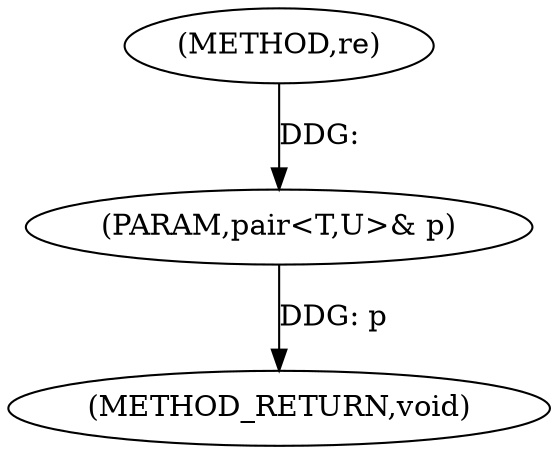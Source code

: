 digraph "re" {  
"1000408" [label = "(METHOD,re)" ]
"1000411" [label = "(METHOD_RETURN,void)" ]
"1000409" [label = "(PARAM,pair<T,U>& p)" ]
  "1000409" -> "1000411"  [ label = "DDG: p"] 
  "1000408" -> "1000409"  [ label = "DDG: "] 
}
